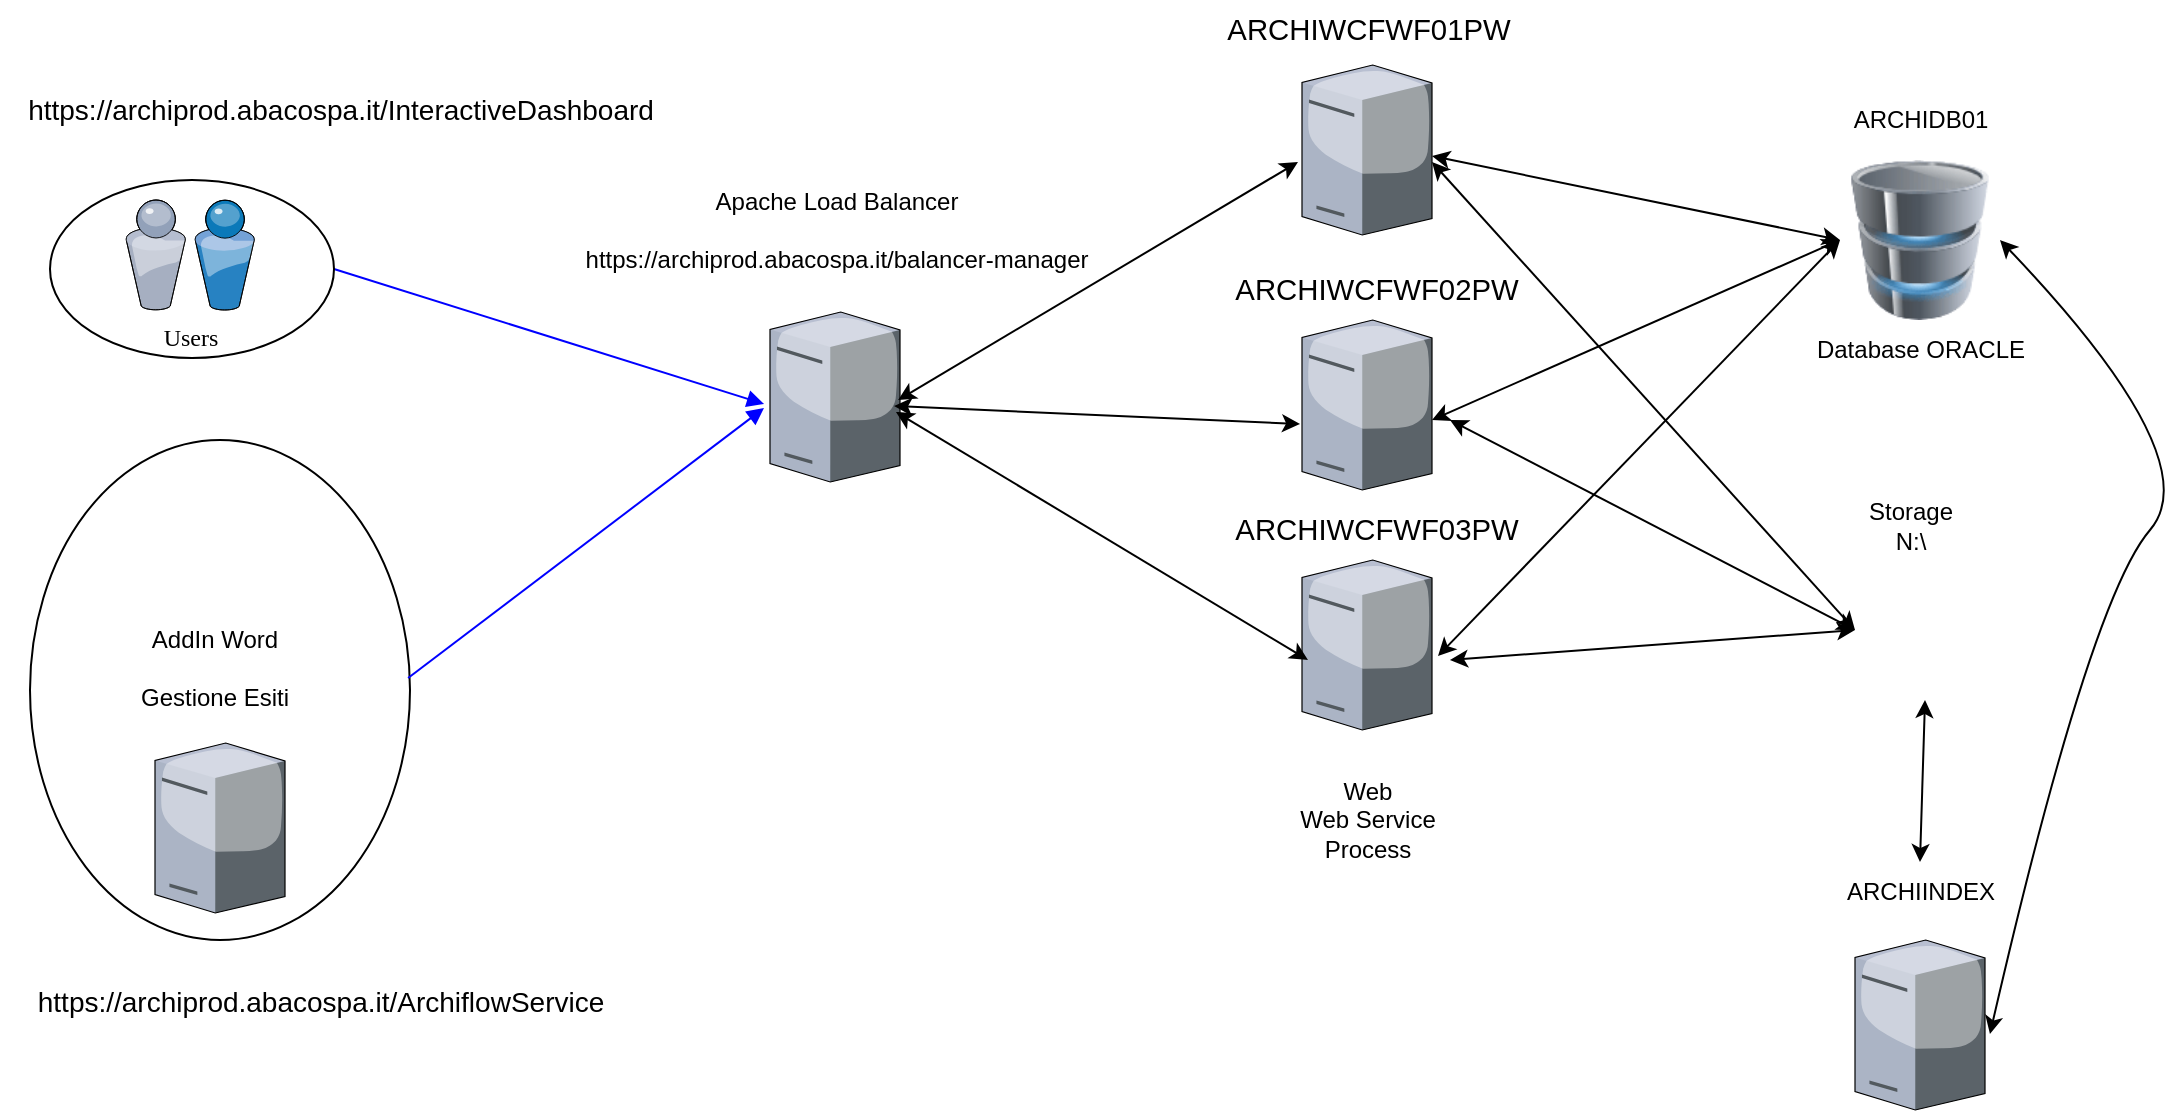<mxfile version="24.0.7" type="github">
  <diagram name="Page-1" id="822b0af5-4adb-64df-f703-e8dfc1f81529">
    <mxGraphModel dx="1434" dy="746" grid="1" gridSize="10" guides="1" tooltips="1" connect="1" arrows="1" fold="1" page="1" pageScale="1" pageWidth="1100" pageHeight="850" background="none" math="0" shadow="0">
      <root>
        <mxCell id="0" />
        <mxCell id="1" parent="0" />
        <mxCell id="7d933b09d9755ecc-39" style="edgeStyle=none;rounded=0;html=1;exitX=1;exitY=0.5;labelBackgroundColor=none;startFill=0;endArrow=block;endFill=1;strokeColor=#0000FF;strokeWidth=1;fontFamily=Verdana;fontSize=12;entryX=-0.046;entryY=0.541;entryDx=0;entryDy=0;entryPerimeter=0;" parent="1" source="7d933b09d9755ecc-32" target="Gc3_FamApXj_eERZc7SU-3" edge="1">
          <mxGeometry relative="1" as="geometry" />
        </mxCell>
        <mxCell id="Gc3_FamApXj_eERZc7SU-1" value="" style="verticalLabelPosition=bottom;aspect=fixed;html=1;verticalAlign=top;strokeColor=none;shape=mxgraph.citrix.tower_server;rounded=0;shadow=0;comic=0;fontFamily=Verdana;" parent="1" vertex="1">
          <mxGeometry x="656" y="280" width="65" height="85" as="geometry" />
        </mxCell>
        <mxCell id="Gc3_FamApXj_eERZc7SU-2" value="" style="verticalLabelPosition=bottom;aspect=fixed;html=1;verticalAlign=top;strokeColor=none;shape=mxgraph.citrix.tower_server;rounded=0;shadow=0;comic=0;fontFamily=Verdana;" parent="1" vertex="1">
          <mxGeometry x="656" y="400" width="65" height="85" as="geometry" />
        </mxCell>
        <mxCell id="Gc3_FamApXj_eERZc7SU-3" value="" style="verticalLabelPosition=bottom;aspect=fixed;html=1;verticalAlign=top;strokeColor=none;shape=mxgraph.citrix.tower_server;rounded=0;shadow=0;comic=0;fontFamily=Verdana;" parent="1" vertex="1">
          <mxGeometry x="390" y="276" width="65" height="85" as="geometry" />
        </mxCell>
        <mxCell id="Gc3_FamApXj_eERZc7SU-4" value="" style="group" parent="1" vertex="1" connectable="0">
          <mxGeometry x="30" y="210" width="142" height="89" as="geometry" />
        </mxCell>
        <mxCell id="7d933b09d9755ecc-32" value="" style="ellipse;whiteSpace=wrap;html=1;rounded=0;shadow=0;comic=0;strokeWidth=1;fontFamily=Verdana;" parent="Gc3_FamApXj_eERZc7SU-4" vertex="1">
          <mxGeometry width="142" height="89" as="geometry" />
        </mxCell>
        <mxCell id="7d933b09d9755ecc-33" value="Users" style="verticalLabelPosition=bottom;aspect=fixed;html=1;verticalAlign=top;strokeColor=none;shape=mxgraph.citrix.users;rounded=0;shadow=0;comic=0;fontFamily=Verdana;" parent="Gc3_FamApXj_eERZc7SU-4" vertex="1">
          <mxGeometry x="37.75" y="10" width="64.5" height="55" as="geometry" />
        </mxCell>
        <mxCell id="Gc3_FamApXj_eERZc7SU-6" value="https://archiprod.abacospa.it/InteractiveDashboard" style="text;html=1;align=center;verticalAlign=middle;resizable=0;points=[];autosize=1;strokeColor=none;fillColor=none;fontSize=14;" parent="1" vertex="1">
          <mxGeometry x="5" y="160" width="340" height="30" as="geometry" />
        </mxCell>
        <mxCell id="Gc3_FamApXj_eERZc7SU-11" value="" style="group" parent="1" vertex="1" connectable="0">
          <mxGeometry x="20" y="340" width="190" height="250" as="geometry" />
        </mxCell>
        <mxCell id="7d933b09d9755ecc-15" value="" style="ellipse;whiteSpace=wrap;html=1;rounded=0;shadow=0;comic=0;strokeWidth=1;fontFamily=Verdana;" parent="Gc3_FamApXj_eERZc7SU-11" vertex="1">
          <mxGeometry width="190" height="250" as="geometry" />
        </mxCell>
        <mxCell id="Gc3_FamApXj_eERZc7SU-7" value="" style="shape=image;html=1;verticalAlign=top;verticalLabelPosition=bottom;labelBackgroundColor=#ffffff;imageAspect=0;aspect=fixed;image=https://cdn3.iconfinder.com/data/icons/document-icons-2/30/647719-word-128.png" parent="Gc3_FamApXj_eERZc7SU-11" vertex="1">
          <mxGeometry x="60" y="16" width="68" height="68" as="geometry" />
        </mxCell>
        <mxCell id="Gc3_FamApXj_eERZc7SU-8" value="" style="verticalLabelPosition=bottom;aspect=fixed;html=1;verticalAlign=top;strokeColor=none;shape=mxgraph.citrix.tower_server;rounded=0;shadow=0;comic=0;fontFamily=Verdana;" parent="Gc3_FamApXj_eERZc7SU-11" vertex="1">
          <mxGeometry x="62.5" y="151.5" width="65" height="85" as="geometry" />
        </mxCell>
        <mxCell id="Gc3_FamApXj_eERZc7SU-9" value="AddIn Word&lt;div&gt;&lt;br&gt;&lt;div&gt;Gestione Esiti&lt;/div&gt;&lt;/div&gt;" style="text;html=1;align=center;verticalAlign=middle;resizable=0;points=[];autosize=1;strokeColor=none;fillColor=none;" parent="Gc3_FamApXj_eERZc7SU-11" vertex="1">
          <mxGeometry x="42" y="84" width="100" height="60" as="geometry" />
        </mxCell>
        <mxCell id="Gc3_FamApXj_eERZc7SU-12" value="https://archiprod.abacospa.it/ArchiflowService" style="text;html=1;align=center;verticalAlign=middle;resizable=0;points=[];autosize=1;strokeColor=none;fillColor=none;fontSize=14;" parent="1" vertex="1">
          <mxGeometry x="10" y="605.5" width="310" height="30" as="geometry" />
        </mxCell>
        <mxCell id="Gc3_FamApXj_eERZc7SU-13" style="edgeStyle=none;rounded=0;html=1;exitX=0.995;exitY=0.476;labelBackgroundColor=none;startFill=0;endArrow=block;endFill=1;strokeColor=#0000FF;strokeWidth=1;fontFamily=Verdana;fontSize=12;exitDx=0;exitDy=0;exitPerimeter=0;entryX=-0.046;entryY=0.565;entryDx=0;entryDy=0;entryPerimeter=0;" parent="1" source="7d933b09d9755ecc-15" target="Gc3_FamApXj_eERZc7SU-3" edge="1">
          <mxGeometry relative="1" as="geometry">
            <mxPoint x="182" y="231" as="sourcePoint" />
            <mxPoint x="310" y="360" as="targetPoint" />
          </mxGeometry>
        </mxCell>
        <mxCell id="Gc3_FamApXj_eERZc7SU-14" value="Apache Load Balancer&lt;div&gt;&lt;br&gt;&lt;/div&gt;&lt;div&gt;https://archiprod.abacospa.it/balancer-manager&lt;br&gt;&lt;/div&gt;" style="text;html=1;align=center;verticalAlign=middle;resizable=0;points=[];autosize=1;strokeColor=none;fillColor=none;" parent="1" vertex="1">
          <mxGeometry x="287.5" y="205" width="270" height="60" as="geometry" />
        </mxCell>
        <mxCell id="Gc3_FamApXj_eERZc7SU-16" value="&lt;span style=&quot;font-size:11.0pt;font-family:&amp;quot;Calibri&amp;quot;,sans-serif;&lt;br/&gt;mso-ascii-theme-font:minor-latin;mso-fareast-font-family:Calibri;mso-fareast-theme-font:&lt;br/&gt;minor-latin;mso-hansi-theme-font:minor-latin;mso-bidi-font-family:&amp;quot;Times New Roman&amp;quot;;&lt;br/&gt;mso-bidi-theme-font:minor-bidi;mso-ansi-language:IT;mso-fareast-language:EN-US;&lt;br/&gt;mso-bidi-language:AR-SA&quot;&gt;ARCHIWCFWF01&lt;/span&gt;&lt;span style=&quot;font-family: Calibri, sans-serif; font-size: 11pt; background-color: initial;&quot;&gt;PW&lt;/span&gt;" style="text;html=1;align=center;verticalAlign=middle;resizable=0;points=[];autosize=1;strokeColor=none;fillColor=none;" parent="1" vertex="1">
          <mxGeometry x="618.5" y="120" width="140" height="30" as="geometry" />
        </mxCell>
        <mxCell id="Gc3_FamApXj_eERZc7SU-17" value="&lt;span style=&quot;font-size:11.0pt;font-family:&amp;quot;Calibri&amp;quot;,sans-serif;&lt;br/&gt;mso-ascii-theme-font:minor-latin;mso-fareast-font-family:Calibri;mso-fareast-theme-font:&lt;br/&gt;minor-latin;mso-hansi-theme-font:minor-latin;mso-bidi-font-family:&amp;quot;Times New Roman&amp;quot;;&lt;br/&gt;mso-bidi-theme-font:minor-bidi;mso-ansi-language:IT;mso-fareast-language:EN-US;&lt;br/&gt;mso-bidi-language:AR-SA&quot;&gt;ARCHIWCFWF02&lt;/span&gt;&lt;span style=&quot;font-family: Calibri, sans-serif; font-size: 11pt; background-color: initial;&quot;&gt;PW&lt;/span&gt;" style="text;html=1;align=center;verticalAlign=middle;resizable=0;points=[];autosize=1;strokeColor=none;fillColor=none;" parent="1" vertex="1">
          <mxGeometry x="623" y="250" width="140" height="30" as="geometry" />
        </mxCell>
        <mxCell id="Gc3_FamApXj_eERZc7SU-18" value="&lt;span style=&quot;font-size:11.0pt;font-family:&amp;quot;Calibri&amp;quot;,sans-serif;&lt;br/&gt;mso-ascii-theme-font:minor-latin;mso-fareast-font-family:Calibri;mso-fareast-theme-font:&lt;br/&gt;minor-latin;mso-hansi-theme-font:minor-latin;mso-bidi-font-family:&amp;quot;Times New Roman&amp;quot;;&lt;br/&gt;mso-bidi-theme-font:minor-bidi;mso-ansi-language:IT;mso-fareast-language:EN-US;&lt;br/&gt;mso-bidi-language:AR-SA&quot;&gt;ARCHIWCFWF03&lt;/span&gt;&lt;span style=&quot;font-family: Calibri, sans-serif; font-size: 11pt; background-color: initial;&quot;&gt;PW&lt;/span&gt;" style="text;html=1;align=center;verticalAlign=middle;resizable=0;points=[];autosize=1;strokeColor=none;fillColor=none;" parent="1" vertex="1">
          <mxGeometry x="623" y="370" width="140" height="30" as="geometry" />
        </mxCell>
        <mxCell id="7d933b09d9755ecc-9" value="" style="verticalLabelPosition=bottom;aspect=fixed;html=1;verticalAlign=top;strokeColor=none;shape=mxgraph.citrix.tower_server;rounded=0;shadow=0;comic=0;fontFamily=Verdana;" parent="1" vertex="1">
          <mxGeometry x="656" y="152.5" width="65" height="85" as="geometry" />
        </mxCell>
        <mxCell id="Gc3_FamApXj_eERZc7SU-20" value="" style="endArrow=classic;startArrow=classic;html=1;rounded=0;entryX=-0.031;entryY=0.571;entryDx=0;entryDy=0;entryPerimeter=0;exitX=0.985;exitY=0.518;exitDx=0;exitDy=0;exitPerimeter=0;" parent="1" source="Gc3_FamApXj_eERZc7SU-3" target="7d933b09d9755ecc-9" edge="1">
          <mxGeometry width="50" height="50" relative="1" as="geometry">
            <mxPoint x="550" y="460" as="sourcePoint" />
            <mxPoint x="600" y="410" as="targetPoint" />
          </mxGeometry>
        </mxCell>
        <mxCell id="Gc3_FamApXj_eERZc7SU-21" value="" style="endArrow=classic;startArrow=classic;html=1;rounded=0;entryX=-0.015;entryY=0.612;entryDx=0;entryDy=0;entryPerimeter=0;exitX=0.954;exitY=0.553;exitDx=0;exitDy=0;exitPerimeter=0;" parent="1" source="Gc3_FamApXj_eERZc7SU-3" target="Gc3_FamApXj_eERZc7SU-1" edge="1">
          <mxGeometry width="50" height="50" relative="1" as="geometry">
            <mxPoint x="464" y="330" as="sourcePoint" />
            <mxPoint x="664" y="211" as="targetPoint" />
          </mxGeometry>
        </mxCell>
        <mxCell id="Gc3_FamApXj_eERZc7SU-22" value="" style="endArrow=classic;startArrow=classic;html=1;rounded=0;entryX=0.046;entryY=0.588;entryDx=0;entryDy=0;entryPerimeter=0;exitX=0.969;exitY=0.588;exitDx=0;exitDy=0;exitPerimeter=0;" parent="1" source="Gc3_FamApXj_eERZc7SU-3" target="Gc3_FamApXj_eERZc7SU-2" edge="1">
          <mxGeometry width="50" height="50" relative="1" as="geometry">
            <mxPoint x="474" y="340" as="sourcePoint" />
            <mxPoint x="674" y="221" as="targetPoint" />
          </mxGeometry>
        </mxCell>
        <mxCell id="Gc3_FamApXj_eERZc7SU-23" value="Web&lt;div&gt;Web Service&lt;/div&gt;&lt;div&gt;Process&lt;/div&gt;" style="text;html=1;align=center;verticalAlign=middle;whiteSpace=wrap;rounded=0;" parent="1" vertex="1">
          <mxGeometry x="636.5" y="500" width="104" height="60" as="geometry" />
        </mxCell>
        <mxCell id="Gc3_FamApXj_eERZc7SU-24" value="" style="image;html=1;image=img/lib/clip_art/computers/Database_128x128.png" parent="1" vertex="1">
          <mxGeometry x="925" y="200" width="80" height="80" as="geometry" />
        </mxCell>
        <mxCell id="Gc3_FamApXj_eERZc7SU-25" value="ARCHIDB01" style="text;html=1;align=center;verticalAlign=middle;resizable=0;points=[];autosize=1;strokeColor=none;fillColor=none;" parent="1" vertex="1">
          <mxGeometry x="920" y="165" width="90" height="30" as="geometry" />
        </mxCell>
        <mxCell id="Gc3_FamApXj_eERZc7SU-26" value="Database ORACLE" style="text;html=1;align=center;verticalAlign=middle;resizable=0;points=[];autosize=1;strokeColor=none;fillColor=none;" parent="1" vertex="1">
          <mxGeometry x="900" y="280" width="130" height="30" as="geometry" />
        </mxCell>
        <mxCell id="Gc3_FamApXj_eERZc7SU-29" value="" style="endArrow=classic;startArrow=classic;html=1;rounded=0;entryX=0;entryY=0.5;entryDx=0;entryDy=0;exitX=1;exitY=0.535;exitDx=0;exitDy=0;exitPerimeter=0;" parent="1" source="7d933b09d9755ecc-9" target="Gc3_FamApXj_eERZc7SU-24" edge="1">
          <mxGeometry width="50" height="50" relative="1" as="geometry">
            <mxPoint x="464" y="330" as="sourcePoint" />
            <mxPoint x="664" y="211" as="targetPoint" />
          </mxGeometry>
        </mxCell>
        <mxCell id="Gc3_FamApXj_eERZc7SU-30" value="" style="endArrow=classic;startArrow=classic;html=1;rounded=0;exitX=1;exitY=0.588;exitDx=0;exitDy=0;exitPerimeter=0;entryX=0;entryY=0.5;entryDx=0;entryDy=0;" parent="1" source="Gc3_FamApXj_eERZc7SU-1" target="Gc3_FamApXj_eERZc7SU-24" edge="1">
          <mxGeometry width="50" height="50" relative="1" as="geometry">
            <mxPoint x="731" y="208" as="sourcePoint" />
            <mxPoint x="870" y="290" as="targetPoint" />
          </mxGeometry>
        </mxCell>
        <mxCell id="Gc3_FamApXj_eERZc7SU-31" value="" style="endArrow=classic;startArrow=classic;html=1;rounded=0;entryX=0;entryY=0.5;entryDx=0;entryDy=0;exitX=1.046;exitY=0.565;exitDx=0;exitDy=0;exitPerimeter=0;" parent="1" source="Gc3_FamApXj_eERZc7SU-2" target="Gc3_FamApXj_eERZc7SU-24" edge="1">
          <mxGeometry width="50" height="50" relative="1" as="geometry">
            <mxPoint x="741" y="218" as="sourcePoint" />
            <mxPoint x="945" y="260" as="targetPoint" />
          </mxGeometry>
        </mxCell>
        <mxCell id="Gc3_FamApXj_eERZc7SU-33" value="" style="verticalLabelPosition=bottom;aspect=fixed;html=1;verticalAlign=top;strokeColor=none;shape=mxgraph.citrix.tower_server;rounded=0;shadow=0;comic=0;fontFamily=Verdana;" parent="1" vertex="1">
          <mxGeometry x="932.5" y="590" width="65" height="85" as="geometry" />
        </mxCell>
        <mxCell id="Gc3_FamApXj_eERZc7SU-34" value="ARCHIINDEX" style="text;html=1;align=center;verticalAlign=middle;resizable=0;points=[];autosize=1;strokeColor=none;fillColor=none;" parent="1" vertex="1">
          <mxGeometry x="915" y="551" width="100" height="30" as="geometry" />
        </mxCell>
        <mxCell id="Gc3_FamApXj_eERZc7SU-36" value="" style="curved=1;endArrow=classic;html=1;rounded=0;entryX=1;entryY=0.5;entryDx=0;entryDy=0;exitX=1.038;exitY=0.553;exitDx=0;exitDy=0;exitPerimeter=0;startArrow=classic;startFill=1;" parent="1" source="Gc3_FamApXj_eERZc7SU-33" target="Gc3_FamApXj_eERZc7SU-24" edge="1">
          <mxGeometry width="50" height="50" relative="1" as="geometry">
            <mxPoint x="1110" y="400" as="sourcePoint" />
            <mxPoint x="1160" y="350" as="targetPoint" />
            <Array as="points">
              <mxPoint x="1050" y="420" />
              <mxPoint x="1110" y="350" />
            </Array>
          </mxGeometry>
        </mxCell>
        <mxCell id="Gc3_FamApXj_eERZc7SU-37" value="" style="shape=image;html=1;verticalAlign=top;verticalLabelPosition=bottom;labelBackgroundColor=#ffffff;imageAspect=0;aspect=fixed;image=https://cdn3.iconfinder.com/data/icons/flatforlinux/128/41-Macintosh%20HD.png" parent="1" vertex="1">
          <mxGeometry x="932.5" y="400" width="70" height="70" as="geometry" />
        </mxCell>
        <mxCell id="Gc3_FamApXj_eERZc7SU-38" value="Storage&lt;div&gt;N:\&lt;/div&gt;" style="text;html=1;align=center;verticalAlign=middle;resizable=0;points=[];autosize=1;strokeColor=none;fillColor=none;" parent="1" vertex="1">
          <mxGeometry x="925" y="363" width="70" height="40" as="geometry" />
        </mxCell>
        <mxCell id="Gc3_FamApXj_eERZc7SU-39" value="" style="endArrow=classic;startArrow=classic;html=1;rounded=0;entryX=0.5;entryY=1;entryDx=0;entryDy=0;exitX=0.5;exitY=0;exitDx=0;exitDy=0;exitPerimeter=0;" parent="1" source="Gc3_FamApXj_eERZc7SU-34" target="Gc3_FamApXj_eERZc7SU-37" edge="1">
          <mxGeometry width="50" height="50" relative="1" as="geometry">
            <mxPoint x="520" y="340" as="sourcePoint" />
            <mxPoint x="570" y="290" as="targetPoint" />
          </mxGeometry>
        </mxCell>
        <mxCell id="Gc3_FamApXj_eERZc7SU-40" value="" style="endArrow=classic;startArrow=classic;html=1;rounded=0;entryX=0;entryY=0.5;entryDx=0;entryDy=0;exitX=1.138;exitY=0.588;exitDx=0;exitDy=0;exitPerimeter=0;" parent="1" source="Gc3_FamApXj_eERZc7SU-2" target="Gc3_FamApXj_eERZc7SU-37" edge="1">
          <mxGeometry width="50" height="50" relative="1" as="geometry">
            <mxPoint x="734" y="458" as="sourcePoint" />
            <mxPoint x="935" y="250" as="targetPoint" />
          </mxGeometry>
        </mxCell>
        <mxCell id="Gc3_FamApXj_eERZc7SU-41" value="" style="endArrow=classic;startArrow=classic;html=1;rounded=0;exitX=1.138;exitY=0.588;exitDx=0;exitDy=0;exitPerimeter=0;entryX=0;entryY=0.5;entryDx=0;entryDy=0;" parent="1" source="Gc3_FamApXj_eERZc7SU-1" target="Gc3_FamApXj_eERZc7SU-37" edge="1">
          <mxGeometry width="50" height="50" relative="1" as="geometry">
            <mxPoint x="740" y="460" as="sourcePoint" />
            <mxPoint x="870" y="470" as="targetPoint" />
          </mxGeometry>
        </mxCell>
        <mxCell id="Gc3_FamApXj_eERZc7SU-42" value="" style="endArrow=classic;startArrow=classic;html=1;rounded=0;exitX=1;exitY=0.571;exitDx=0;exitDy=0;exitPerimeter=0;entryX=0;entryY=0.5;entryDx=0;entryDy=0;" parent="1" source="7d933b09d9755ecc-9" target="Gc3_FamApXj_eERZc7SU-37" edge="1">
          <mxGeometry width="50" height="50" relative="1" as="geometry">
            <mxPoint x="740" y="460" as="sourcePoint" />
            <mxPoint x="880" y="490" as="targetPoint" />
          </mxGeometry>
        </mxCell>
      </root>
    </mxGraphModel>
  </diagram>
</mxfile>
